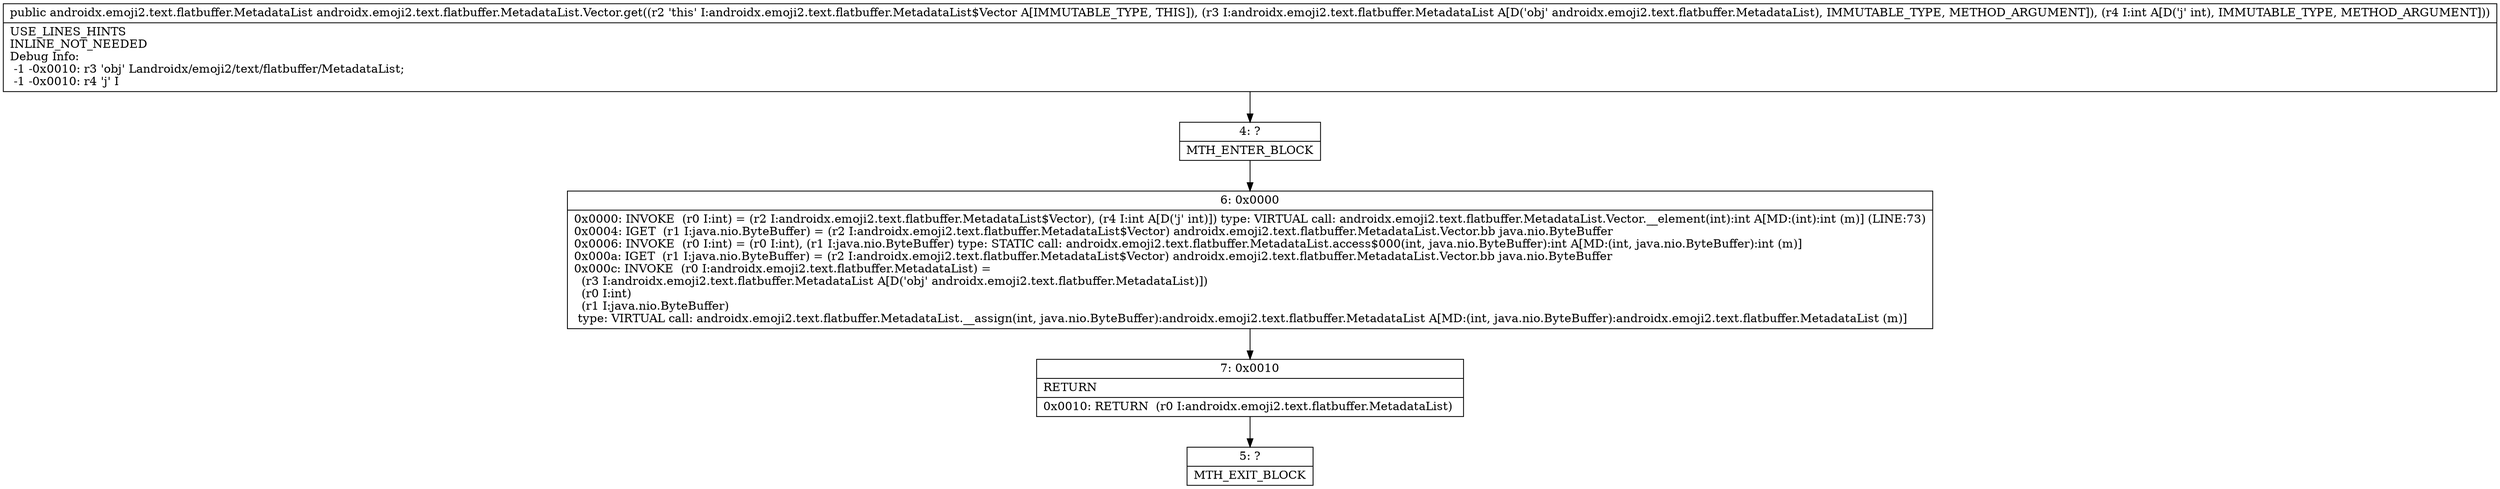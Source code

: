 digraph "CFG forandroidx.emoji2.text.flatbuffer.MetadataList.Vector.get(Landroidx\/emoji2\/text\/flatbuffer\/MetadataList;I)Landroidx\/emoji2\/text\/flatbuffer\/MetadataList;" {
Node_4 [shape=record,label="{4\:\ ?|MTH_ENTER_BLOCK\l}"];
Node_6 [shape=record,label="{6\:\ 0x0000|0x0000: INVOKE  (r0 I:int) = (r2 I:androidx.emoji2.text.flatbuffer.MetadataList$Vector), (r4 I:int A[D('j' int)]) type: VIRTUAL call: androidx.emoji2.text.flatbuffer.MetadataList.Vector.__element(int):int A[MD:(int):int (m)] (LINE:73)\l0x0004: IGET  (r1 I:java.nio.ByteBuffer) = (r2 I:androidx.emoji2.text.flatbuffer.MetadataList$Vector) androidx.emoji2.text.flatbuffer.MetadataList.Vector.bb java.nio.ByteBuffer \l0x0006: INVOKE  (r0 I:int) = (r0 I:int), (r1 I:java.nio.ByteBuffer) type: STATIC call: androidx.emoji2.text.flatbuffer.MetadataList.access$000(int, java.nio.ByteBuffer):int A[MD:(int, java.nio.ByteBuffer):int (m)]\l0x000a: IGET  (r1 I:java.nio.ByteBuffer) = (r2 I:androidx.emoji2.text.flatbuffer.MetadataList$Vector) androidx.emoji2.text.flatbuffer.MetadataList.Vector.bb java.nio.ByteBuffer \l0x000c: INVOKE  (r0 I:androidx.emoji2.text.flatbuffer.MetadataList) = \l  (r3 I:androidx.emoji2.text.flatbuffer.MetadataList A[D('obj' androidx.emoji2.text.flatbuffer.MetadataList)])\l  (r0 I:int)\l  (r1 I:java.nio.ByteBuffer)\l type: VIRTUAL call: androidx.emoji2.text.flatbuffer.MetadataList.__assign(int, java.nio.ByteBuffer):androidx.emoji2.text.flatbuffer.MetadataList A[MD:(int, java.nio.ByteBuffer):androidx.emoji2.text.flatbuffer.MetadataList (m)]\l}"];
Node_7 [shape=record,label="{7\:\ 0x0010|RETURN\l|0x0010: RETURN  (r0 I:androidx.emoji2.text.flatbuffer.MetadataList) \l}"];
Node_5 [shape=record,label="{5\:\ ?|MTH_EXIT_BLOCK\l}"];
MethodNode[shape=record,label="{public androidx.emoji2.text.flatbuffer.MetadataList androidx.emoji2.text.flatbuffer.MetadataList.Vector.get((r2 'this' I:androidx.emoji2.text.flatbuffer.MetadataList$Vector A[IMMUTABLE_TYPE, THIS]), (r3 I:androidx.emoji2.text.flatbuffer.MetadataList A[D('obj' androidx.emoji2.text.flatbuffer.MetadataList), IMMUTABLE_TYPE, METHOD_ARGUMENT]), (r4 I:int A[D('j' int), IMMUTABLE_TYPE, METHOD_ARGUMENT]))  | USE_LINES_HINTS\lINLINE_NOT_NEEDED\lDebug Info:\l  \-1 \-0x0010: r3 'obj' Landroidx\/emoji2\/text\/flatbuffer\/MetadataList;\l  \-1 \-0x0010: r4 'j' I\l}"];
MethodNode -> Node_4;Node_4 -> Node_6;
Node_6 -> Node_7;
Node_7 -> Node_5;
}

